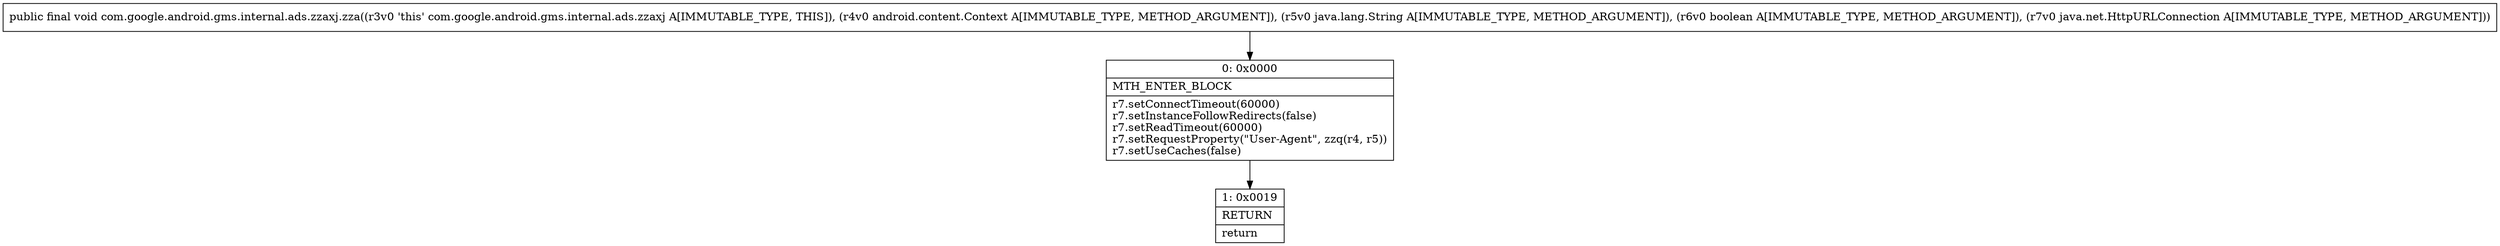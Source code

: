 digraph "CFG forcom.google.android.gms.internal.ads.zzaxj.zza(Landroid\/content\/Context;Ljava\/lang\/String;ZLjava\/net\/HttpURLConnection;)V" {
Node_0 [shape=record,label="{0\:\ 0x0000|MTH_ENTER_BLOCK\l|r7.setConnectTimeout(60000)\lr7.setInstanceFollowRedirects(false)\lr7.setReadTimeout(60000)\lr7.setRequestProperty(\"User\-Agent\", zzq(r4, r5))\lr7.setUseCaches(false)\l}"];
Node_1 [shape=record,label="{1\:\ 0x0019|RETURN\l|return\l}"];
MethodNode[shape=record,label="{public final void com.google.android.gms.internal.ads.zzaxj.zza((r3v0 'this' com.google.android.gms.internal.ads.zzaxj A[IMMUTABLE_TYPE, THIS]), (r4v0 android.content.Context A[IMMUTABLE_TYPE, METHOD_ARGUMENT]), (r5v0 java.lang.String A[IMMUTABLE_TYPE, METHOD_ARGUMENT]), (r6v0 boolean A[IMMUTABLE_TYPE, METHOD_ARGUMENT]), (r7v0 java.net.HttpURLConnection A[IMMUTABLE_TYPE, METHOD_ARGUMENT])) }"];
MethodNode -> Node_0;
Node_0 -> Node_1;
}

